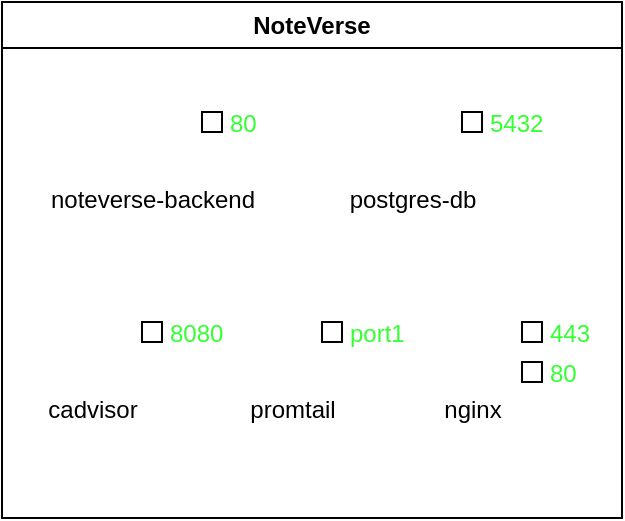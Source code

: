 <mxfile version="24.7.16">
  <diagram name="Page-1" id="onOk7eTvqDUZerR4DOFt">
    <mxGraphModel dx="795" dy="508" grid="1" gridSize="10" guides="1" tooltips="1" connect="1" arrows="1" fold="1" page="1" pageScale="1" pageWidth="850" pageHeight="1100" math="0" shadow="0">
      <root>
        <mxCell id="0" />
        <mxCell id="1" parent="0" />
        <mxCell id="4iDvKhQqW8qEFxJBXXhp-8" value="NoteVerse" style="swimlane;whiteSpace=wrap;html=1;" vertex="1" parent="1">
          <mxGeometry x="40" y="80" width="310" height="258" as="geometry" />
        </mxCell>
        <mxCell id="4iDvKhQqW8qEFxJBXXhp-9" value="noteverse-backend" style="shape=image;html=1;verticalAlign=top;verticalLabelPosition=bottom;labelBackgroundColor=#ffffff;imageAspect=0;aspect=fixed;image=https://cdn1.iconfinder.com/data/icons/unicons-line-vol-3/24/docker-128.png" vertex="1" parent="4iDvKhQqW8qEFxJBXXhp-8">
          <mxGeometry x="50" y="35" width="50" height="50" as="geometry" />
        </mxCell>
        <mxCell id="4iDvKhQqW8qEFxJBXXhp-10" value="postgres-db" style="shape=image;html=1;verticalAlign=top;verticalLabelPosition=bottom;labelBackgroundColor=#ffffff;imageAspect=0;aspect=fixed;image=https://cdn1.iconfinder.com/data/icons/unicons-line-vol-3/24/docker-128.png" vertex="1" parent="4iDvKhQqW8qEFxJBXXhp-8">
          <mxGeometry x="180" y="35" width="50" height="50" as="geometry" />
        </mxCell>
        <mxCell id="4iDvKhQqW8qEFxJBXXhp-11" value="cadvisor" style="shape=image;html=1;verticalAlign=top;verticalLabelPosition=bottom;labelBackgroundColor=#ffffff;imageAspect=0;aspect=fixed;image=https://cdn1.iconfinder.com/data/icons/unicons-line-vol-3/24/docker-128.png" vertex="1" parent="4iDvKhQqW8qEFxJBXXhp-8">
          <mxGeometry x="20" y="140" width="50" height="50" as="geometry" />
        </mxCell>
        <mxCell id="4iDvKhQqW8qEFxJBXXhp-12" value="nginx" style="shape=image;html=1;verticalAlign=top;verticalLabelPosition=bottom;labelBackgroundColor=#ffffff;imageAspect=0;aspect=fixed;image=https://cdn1.iconfinder.com/data/icons/unicons-line-vol-3/24/docker-128.png" vertex="1" parent="4iDvKhQqW8qEFxJBXXhp-8">
          <mxGeometry x="210" y="140" width="50" height="50" as="geometry" />
        </mxCell>
        <mxCell id="4iDvKhQqW8qEFxJBXXhp-13" value="promtail" style="shape=image;html=1;verticalAlign=top;verticalLabelPosition=bottom;labelBackgroundColor=#ffffff;imageAspect=0;aspect=fixed;image=https://cdn1.iconfinder.com/data/icons/unicons-line-vol-3/24/docker-128.png" vertex="1" parent="4iDvKhQqW8qEFxJBXXhp-8">
          <mxGeometry x="120" y="140" width="50" height="50" as="geometry" />
        </mxCell>
        <mxCell id="4iDvKhQqW8qEFxJBXXhp-15" value="80" style="fontStyle=0;labelPosition=right;verticalLabelPosition=middle;align=left;verticalAlign=middle;spacingLeft=2;fontColor=#33FF33;" vertex="1" parent="4iDvKhQqW8qEFxJBXXhp-8">
          <mxGeometry x="100" y="55" width="10" height="10" as="geometry" />
        </mxCell>
        <mxCell id="4iDvKhQqW8qEFxJBXXhp-16" value="5432" style="fontStyle=0;labelPosition=right;verticalLabelPosition=middle;align=left;verticalAlign=middle;spacingLeft=2;fontColor=#33FF33;" vertex="1" parent="4iDvKhQqW8qEFxJBXXhp-8">
          <mxGeometry x="230" y="55" width="10" height="10" as="geometry" />
        </mxCell>
        <mxCell id="4iDvKhQqW8qEFxJBXXhp-18" value="443" style="fontStyle=0;labelPosition=right;verticalLabelPosition=middle;align=left;verticalAlign=middle;spacingLeft=2;fontColor=#33FF33;" vertex="1" parent="4iDvKhQqW8qEFxJBXXhp-8">
          <mxGeometry x="260" y="160" width="10" height="10" as="geometry" />
        </mxCell>
        <mxCell id="4iDvKhQqW8qEFxJBXXhp-20" value="8080" style="fontStyle=0;labelPosition=right;verticalLabelPosition=middle;align=left;verticalAlign=middle;spacingLeft=2;fontColor=#33FF33;" vertex="1" parent="4iDvKhQqW8qEFxJBXXhp-8">
          <mxGeometry x="70" y="160" width="10" height="10" as="geometry" />
        </mxCell>
        <mxCell id="4iDvKhQqW8qEFxJBXXhp-19" value="port1" style="fontStyle=0;labelPosition=right;verticalLabelPosition=middle;align=left;verticalAlign=middle;spacingLeft=2;fontColor=#33FF33;" vertex="1" parent="4iDvKhQqW8qEFxJBXXhp-8">
          <mxGeometry x="160" y="160" width="10" height="10" as="geometry" />
        </mxCell>
        <mxCell id="4iDvKhQqW8qEFxJBXXhp-23" value="80" style="fontStyle=0;labelPosition=right;verticalLabelPosition=middle;align=left;verticalAlign=middle;spacingLeft=2;fontColor=#33FF33;" vertex="1" parent="4iDvKhQqW8qEFxJBXXhp-8">
          <mxGeometry x="260" y="180" width="10" height="10" as="geometry" />
        </mxCell>
      </root>
    </mxGraphModel>
  </diagram>
</mxfile>
